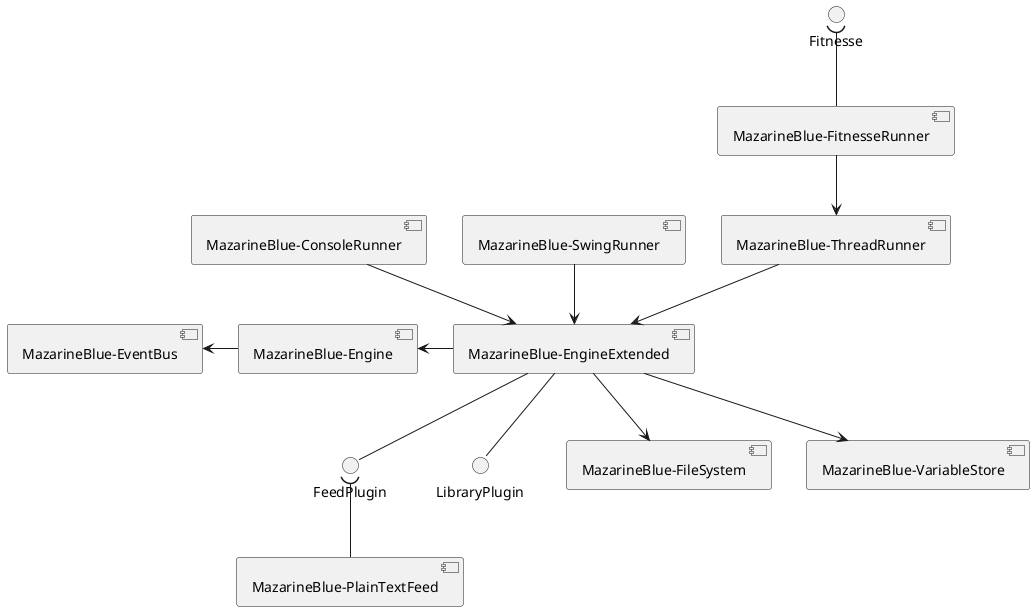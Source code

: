 @startuml
[MazarineBlue-EventBus] <- [MazarineBlue-Engine]
[MazarineBlue-Engine] <- [MazarineBlue-EngineExtended]

FeedPlugin )-- [MazarineBlue-PlainTextFeed]
[MazarineBlue-EngineExtended] -- LibraryPlugin
[MazarineBlue-EngineExtended] -- FeedPlugin

[MazarineBlue-EngineExtended] --> [MazarineBlue-FileSystem]
[MazarineBlue-EngineExtended] --> [MazarineBlue-VariableStore]

[MazarineBlue-ConsoleRunner] --> [MazarineBlue-EngineExtended]
[MazarineBlue-SwingRunner] --> [MazarineBlue-EngineExtended]
[MazarineBlue-ThreadRunner] --> [MazarineBlue-EngineExtended]
[MazarineBlue-FitnesseRunner] --> [MazarineBlue-ThreadRunner]

Fitnesse )-- [MazarineBlue-FitnesseRunner]
@enduml
